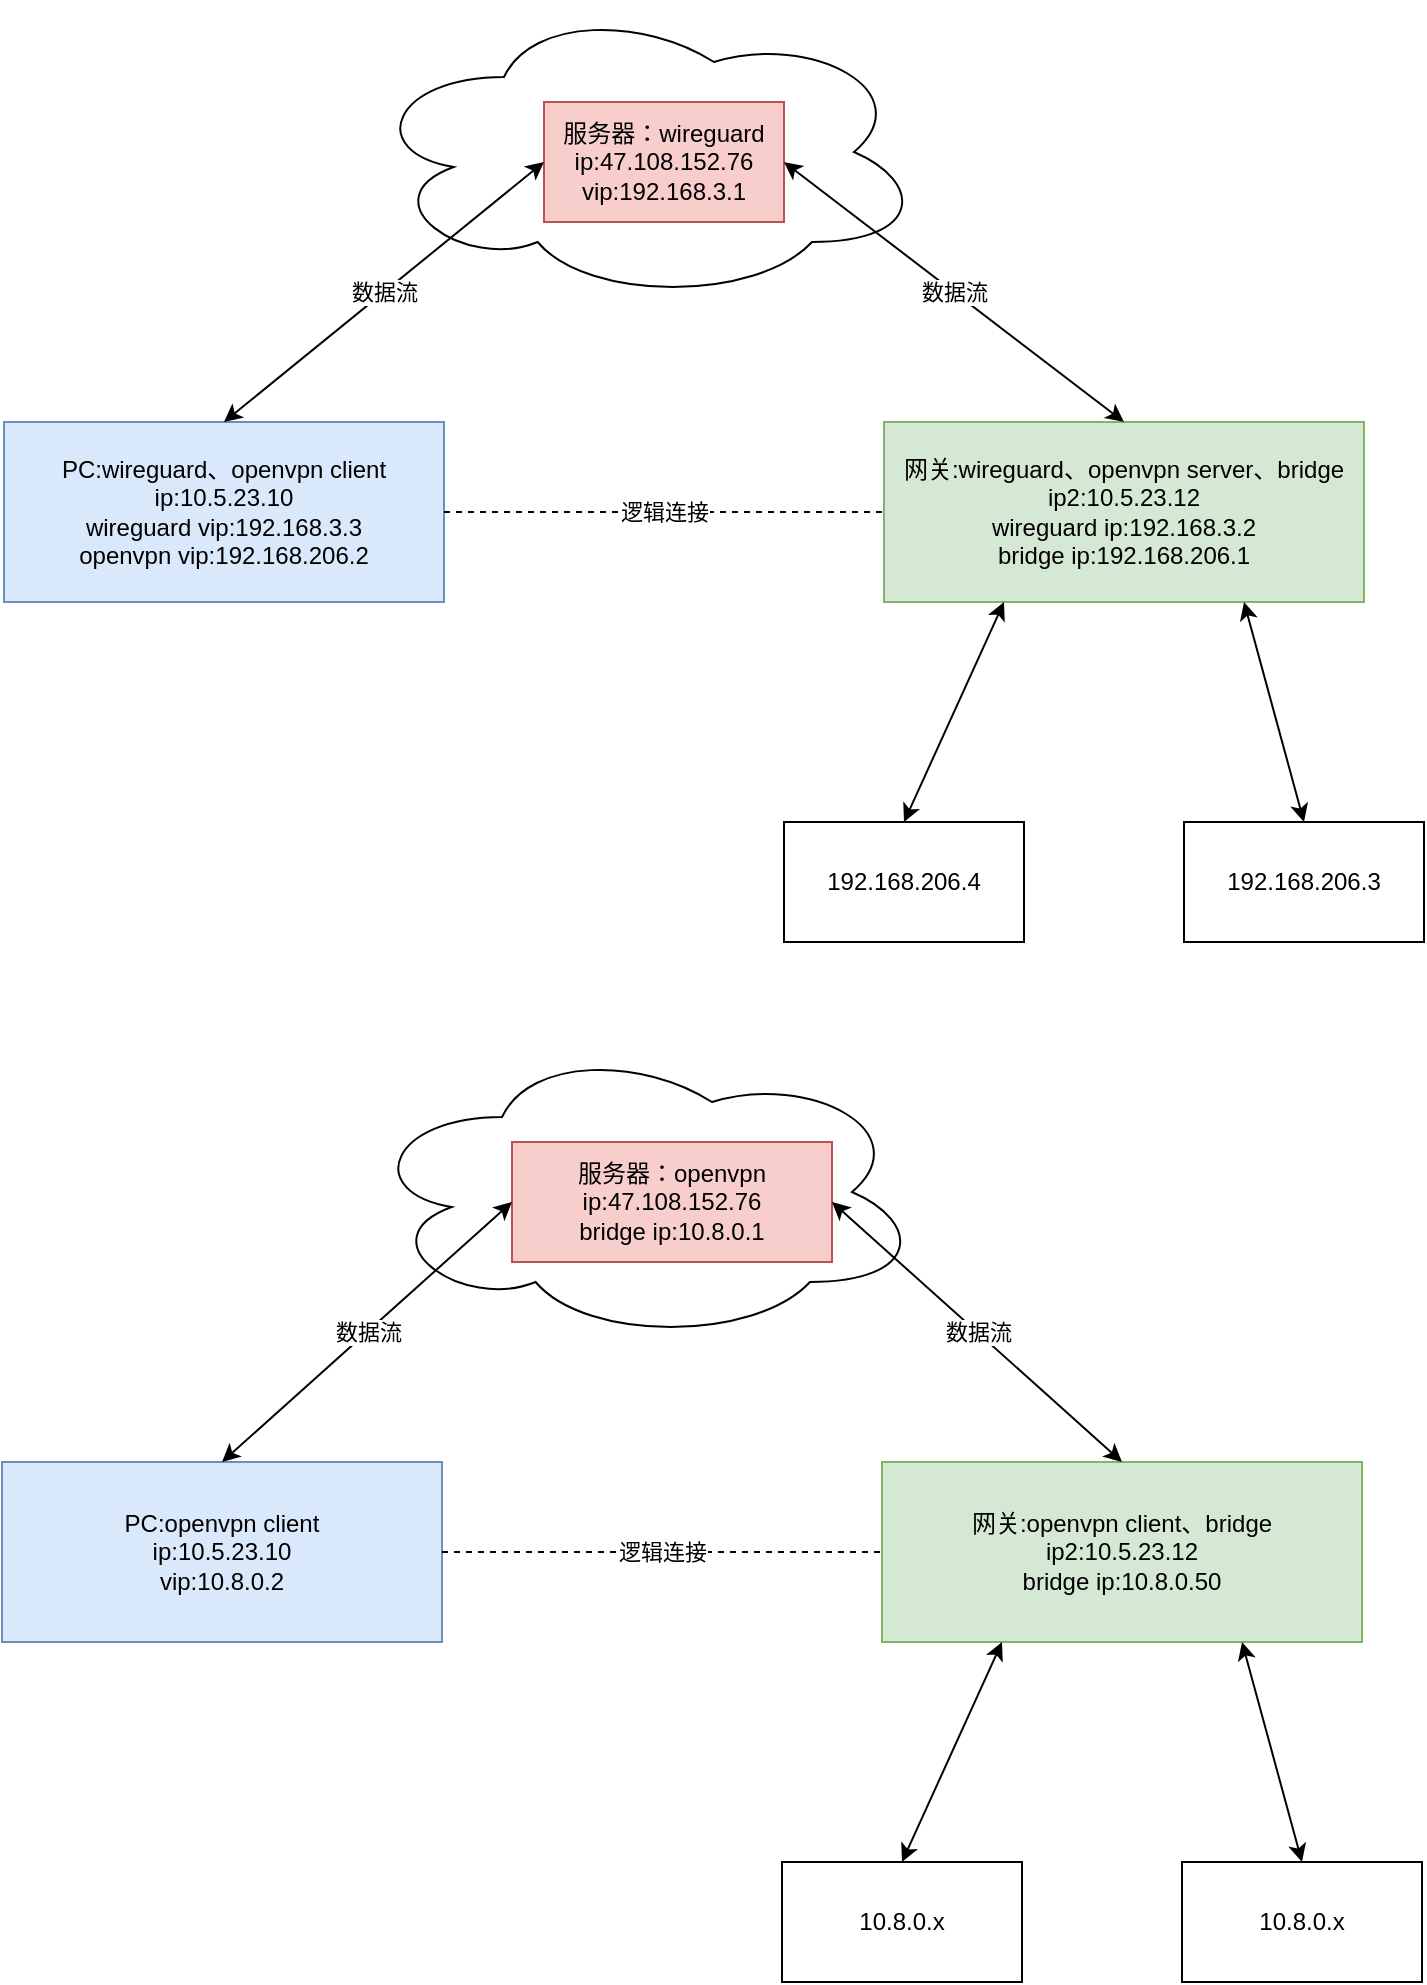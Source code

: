 <mxfile version="14.9.9" type="github">
  <diagram id="_pQyz28P-7yUtQk4ai9H" name="Page-1">
    <mxGraphModel dx="1422" dy="762" grid="1" gridSize="10" guides="1" tooltips="1" connect="1" arrows="1" fold="1" page="1" pageScale="1" pageWidth="827" pageHeight="1169" math="0" shadow="0">
      <root>
        <mxCell id="0" />
        <mxCell id="1" parent="0" />
        <mxCell id="h9F8884Uan5ex-ec38v--5" value="" style="ellipse;shape=cloud;whiteSpace=wrap;html=1;" parent="1" vertex="1">
          <mxGeometry x="240" y="40" width="280" height="150" as="geometry" />
        </mxCell>
        <mxCell id="h9F8884Uan5ex-ec38v--2" value="服务器：wireguard&lt;br&gt;ip:47.108.152.76&lt;br&gt;vip:192.168.3.1" style="rounded=0;whiteSpace=wrap;html=1;fillColor=#f8cecc;strokeColor=#b85450;" parent="1" vertex="1">
          <mxGeometry x="330" y="90" width="120" height="60" as="geometry" />
        </mxCell>
        <mxCell id="h9F8884Uan5ex-ec38v--6" value="PC:wireguard、openvpn client&lt;br&gt;ip:10.5.23.10&lt;br&gt;wireguard vip:192.168.3.3&lt;br&gt;openvpn vip:192.168.206.2" style="rounded=0;whiteSpace=wrap;html=1;fillColor=#dae8fc;strokeColor=#6c8ebf;" parent="1" vertex="1">
          <mxGeometry x="60" y="250" width="220" height="90" as="geometry" />
        </mxCell>
        <mxCell id="h9F8884Uan5ex-ec38v--7" value="网关:wireguard、openvpn server、bridge&lt;br&gt;ip2:10.5.23.12&lt;br&gt;wireguard ip:192.168.3.2&lt;br&gt;bridge ip:192.168.206.1" style="rounded=0;whiteSpace=wrap;html=1;fillColor=#d5e8d4;strokeColor=#82b366;" parent="1" vertex="1">
          <mxGeometry x="500" y="250" width="240" height="90" as="geometry" />
        </mxCell>
        <mxCell id="h9F8884Uan5ex-ec38v--9" value="数据流" style="endArrow=classic;startArrow=classic;html=1;entryX=0;entryY=0.5;entryDx=0;entryDy=0;exitX=0.5;exitY=0;exitDx=0;exitDy=0;" parent="1" source="h9F8884Uan5ex-ec38v--6" target="h9F8884Uan5ex-ec38v--2" edge="1">
          <mxGeometry width="50" height="50" relative="1" as="geometry">
            <mxPoint x="140" y="250" as="sourcePoint" />
            <mxPoint x="190" y="200" as="targetPoint" />
          </mxGeometry>
        </mxCell>
        <mxCell id="h9F8884Uan5ex-ec38v--12" value="数据流" style="endArrow=classic;startArrow=classic;html=1;exitX=1;exitY=0.5;exitDx=0;exitDy=0;entryX=0.5;entryY=0;entryDx=0;entryDy=0;" parent="1" source="h9F8884Uan5ex-ec38v--2" target="h9F8884Uan5ex-ec38v--7" edge="1">
          <mxGeometry width="50" height="50" relative="1" as="geometry">
            <mxPoint x="600" y="200" as="sourcePoint" />
            <mxPoint x="650" y="150" as="targetPoint" />
          </mxGeometry>
        </mxCell>
        <mxCell id="h9F8884Uan5ex-ec38v--13" value="逻辑连接" style="endArrow=none;dashed=1;html=1;entryX=0;entryY=0.5;entryDx=0;entryDy=0;exitX=1;exitY=0.5;exitDx=0;exitDy=0;" parent="1" source="h9F8884Uan5ex-ec38v--6" target="h9F8884Uan5ex-ec38v--7" edge="1">
          <mxGeometry width="50" height="50" relative="1" as="geometry">
            <mxPoint x="300" y="490" as="sourcePoint" />
            <mxPoint x="350" y="440" as="targetPoint" />
          </mxGeometry>
        </mxCell>
        <mxCell id="h9F8884Uan5ex-ec38v--14" value="192.168.206.4" style="rounded=0;whiteSpace=wrap;html=1;" parent="1" vertex="1">
          <mxGeometry x="450" y="450" width="120" height="60" as="geometry" />
        </mxCell>
        <mxCell id="h9F8884Uan5ex-ec38v--15" value="192.168.206.3" style="rounded=0;whiteSpace=wrap;html=1;" parent="1" vertex="1">
          <mxGeometry x="650" y="450" width="120" height="60" as="geometry" />
        </mxCell>
        <mxCell id="h9F8884Uan5ex-ec38v--17" value="" style="endArrow=classic;startArrow=classic;html=1;entryX=0.25;entryY=1;entryDx=0;entryDy=0;exitX=0.5;exitY=0;exitDx=0;exitDy=0;" parent="1" source="h9F8884Uan5ex-ec38v--14" target="h9F8884Uan5ex-ec38v--7" edge="1">
          <mxGeometry width="50" height="50" relative="1" as="geometry">
            <mxPoint x="520" y="430" as="sourcePoint" />
            <mxPoint x="570" y="380" as="targetPoint" />
          </mxGeometry>
        </mxCell>
        <mxCell id="h9F8884Uan5ex-ec38v--18" value="" style="endArrow=classic;startArrow=classic;html=1;entryX=0.75;entryY=1;entryDx=0;entryDy=0;exitX=0.5;exitY=0;exitDx=0;exitDy=0;" parent="1" source="h9F8884Uan5ex-ec38v--15" target="h9F8884Uan5ex-ec38v--7" edge="1">
          <mxGeometry width="50" height="50" relative="1" as="geometry">
            <mxPoint x="690" y="640" as="sourcePoint" />
            <mxPoint x="740" y="590" as="targetPoint" />
          </mxGeometry>
        </mxCell>
        <mxCell id="UftxnAJPEie_eB13tJ46-1" value="" style="ellipse;shape=cloud;whiteSpace=wrap;html=1;" parent="1" vertex="1">
          <mxGeometry x="239" y="560" width="280" height="150" as="geometry" />
        </mxCell>
        <mxCell id="UftxnAJPEie_eB13tJ46-2" value="服务器：openvpn&lt;br&gt;ip:47.108.152.76&lt;br&gt;bridge ip:10.8.0.1" style="rounded=0;whiteSpace=wrap;html=1;fillColor=#f8cecc;strokeColor=#b85450;" parent="1" vertex="1">
          <mxGeometry x="314" y="610" width="160" height="60" as="geometry" />
        </mxCell>
        <mxCell id="UftxnAJPEie_eB13tJ46-3" value="PC:openvpn client&lt;br&gt;ip:10.5.23.10&lt;br&gt;vip:10.8.0.2" style="rounded=0;whiteSpace=wrap;html=1;fillColor=#dae8fc;strokeColor=#6c8ebf;" parent="1" vertex="1">
          <mxGeometry x="59" y="770" width="220" height="90" as="geometry" />
        </mxCell>
        <mxCell id="UftxnAJPEie_eB13tJ46-4" value="网关:openvpn client、bridge&lt;br&gt;ip2:10.5.23.12&lt;br&gt;bridge ip:10.8.0.50" style="rounded=0;whiteSpace=wrap;html=1;fillColor=#d5e8d4;strokeColor=#82b366;" parent="1" vertex="1">
          <mxGeometry x="499" y="770" width="240" height="90" as="geometry" />
        </mxCell>
        <mxCell id="UftxnAJPEie_eB13tJ46-5" value="数据流" style="endArrow=classic;startArrow=classic;html=1;entryX=0;entryY=0.5;entryDx=0;entryDy=0;exitX=0.5;exitY=0;exitDx=0;exitDy=0;" parent="1" source="UftxnAJPEie_eB13tJ46-3" target="UftxnAJPEie_eB13tJ46-2" edge="1">
          <mxGeometry width="50" height="50" relative="1" as="geometry">
            <mxPoint x="139" y="770" as="sourcePoint" />
            <mxPoint x="189" y="720" as="targetPoint" />
          </mxGeometry>
        </mxCell>
        <mxCell id="UftxnAJPEie_eB13tJ46-6" value="数据流" style="endArrow=classic;startArrow=classic;html=1;exitX=1;exitY=0.5;exitDx=0;exitDy=0;entryX=0.5;entryY=0;entryDx=0;entryDy=0;" parent="1" source="UftxnAJPEie_eB13tJ46-2" target="UftxnAJPEie_eB13tJ46-4" edge="1">
          <mxGeometry width="50" height="50" relative="1" as="geometry">
            <mxPoint x="599" y="720" as="sourcePoint" />
            <mxPoint x="649" y="670" as="targetPoint" />
          </mxGeometry>
        </mxCell>
        <mxCell id="UftxnAJPEie_eB13tJ46-7" value="逻辑连接" style="endArrow=none;dashed=1;html=1;entryX=0;entryY=0.5;entryDx=0;entryDy=0;exitX=1;exitY=0.5;exitDx=0;exitDy=0;" parent="1" source="UftxnAJPEie_eB13tJ46-3" target="UftxnAJPEie_eB13tJ46-4" edge="1">
          <mxGeometry width="50" height="50" relative="1" as="geometry">
            <mxPoint x="299" y="1010" as="sourcePoint" />
            <mxPoint x="349" y="960" as="targetPoint" />
          </mxGeometry>
        </mxCell>
        <mxCell id="UftxnAJPEie_eB13tJ46-8" value="10.8.0.x" style="rounded=0;whiteSpace=wrap;html=1;" parent="1" vertex="1">
          <mxGeometry x="449" y="970" width="120" height="60" as="geometry" />
        </mxCell>
        <mxCell id="UftxnAJPEie_eB13tJ46-9" value="10.8.0.x" style="rounded=0;whiteSpace=wrap;html=1;" parent="1" vertex="1">
          <mxGeometry x="649" y="970" width="120" height="60" as="geometry" />
        </mxCell>
        <mxCell id="UftxnAJPEie_eB13tJ46-10" value="" style="endArrow=classic;startArrow=classic;html=1;entryX=0.25;entryY=1;entryDx=0;entryDy=0;exitX=0.5;exitY=0;exitDx=0;exitDy=0;" parent="1" source="UftxnAJPEie_eB13tJ46-8" target="UftxnAJPEie_eB13tJ46-4" edge="1">
          <mxGeometry width="50" height="50" relative="1" as="geometry">
            <mxPoint x="519" y="950" as="sourcePoint" />
            <mxPoint x="569" y="900" as="targetPoint" />
          </mxGeometry>
        </mxCell>
        <mxCell id="UftxnAJPEie_eB13tJ46-11" value="" style="endArrow=classic;startArrow=classic;html=1;entryX=0.75;entryY=1;entryDx=0;entryDy=0;exitX=0.5;exitY=0;exitDx=0;exitDy=0;" parent="1" source="UftxnAJPEie_eB13tJ46-9" target="UftxnAJPEie_eB13tJ46-4" edge="1">
          <mxGeometry width="50" height="50" relative="1" as="geometry">
            <mxPoint x="689" y="1160" as="sourcePoint" />
            <mxPoint x="739" y="1110" as="targetPoint" />
          </mxGeometry>
        </mxCell>
      </root>
    </mxGraphModel>
  </diagram>
</mxfile>
